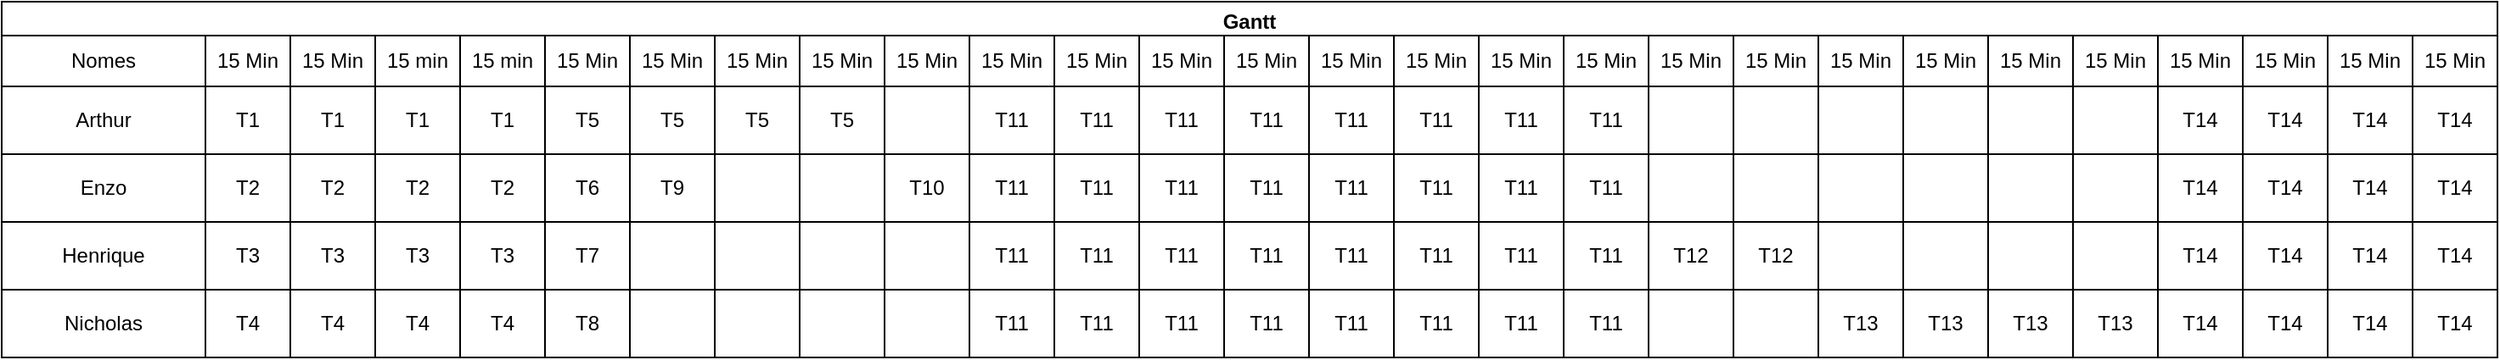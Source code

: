 <mxfile version="26.0.16">
  <diagram name="Página-1" id="eeQQNsnEdftFJ_jsFfgR">
    <mxGraphModel grid="1" page="1" gridSize="10" guides="1" tooltips="1" connect="1" arrows="1" fold="1" pageScale="1" pageWidth="850" pageHeight="1100" math="0" shadow="0">
      <root>
        <mxCell id="0" />
        <mxCell id="1" parent="0" />
        <mxCell id="PCOL6I7Mcw5lqrRU8zlc-6" value="Gantt" style="swimlane;whiteSpace=wrap;html=1;" vertex="1" parent="1">
          <mxGeometry x="130" y="290" width="1470" height="210" as="geometry">
            <mxRectangle x="120" y="40" width="70" height="30" as="alternateBounds" />
          </mxGeometry>
        </mxCell>
        <mxCell id="PCOL6I7Mcw5lqrRU8zlc-2" value="Nomes" style="swimlane;fontStyle=0;childLayout=stackLayout;horizontal=1;startSize=30;horizontalStack=0;resizeParent=1;resizeParentMax=0;resizeLast=0;collapsible=1;marginBottom=0;whiteSpace=wrap;html=1;" vertex="1" parent="PCOL6I7Mcw5lqrRU8zlc-6">
          <mxGeometry y="20" width="120" height="190" as="geometry" />
        </mxCell>
        <mxCell id="PCOL6I7Mcw5lqrRU8zlc-7" value="Arthur" style="rounded=0;whiteSpace=wrap;html=1;" vertex="1" parent="PCOL6I7Mcw5lqrRU8zlc-2">
          <mxGeometry y="30" width="120" height="40" as="geometry" />
        </mxCell>
        <mxCell id="PCOL6I7Mcw5lqrRU8zlc-11" value="Enzo" style="rounded=0;whiteSpace=wrap;html=1;" vertex="1" parent="PCOL6I7Mcw5lqrRU8zlc-2">
          <mxGeometry y="70" width="120" height="40" as="geometry" />
        </mxCell>
        <mxCell id="PCOL6I7Mcw5lqrRU8zlc-10" value="Henrique" style="rounded=0;whiteSpace=wrap;html=1;" vertex="1" parent="PCOL6I7Mcw5lqrRU8zlc-2">
          <mxGeometry y="110" width="120" height="40" as="geometry" />
        </mxCell>
        <mxCell id="PCOL6I7Mcw5lqrRU8zlc-9" value="Nicholas" style="rounded=0;whiteSpace=wrap;html=1;" vertex="1" parent="PCOL6I7Mcw5lqrRU8zlc-2">
          <mxGeometry y="150" width="120" height="40" as="geometry" />
        </mxCell>
        <mxCell id="PCOL6I7Mcw5lqrRU8zlc-14" value="15 Min" style="swimlane;fontStyle=0;childLayout=stackLayout;horizontal=1;startSize=30;horizontalStack=0;resizeParent=1;resizeParentMax=0;resizeLast=0;collapsible=1;marginBottom=0;whiteSpace=wrap;html=1;" vertex="1" parent="PCOL6I7Mcw5lqrRU8zlc-6">
          <mxGeometry x="120" y="20" width="50" height="190" as="geometry" />
        </mxCell>
        <mxCell id="PCOL6I7Mcw5lqrRU8zlc-15" value="T1" style="rounded=0;whiteSpace=wrap;html=1;" vertex="1" parent="PCOL6I7Mcw5lqrRU8zlc-14">
          <mxGeometry y="30" width="50" height="40" as="geometry" />
        </mxCell>
        <mxCell id="PCOL6I7Mcw5lqrRU8zlc-16" value="T2" style="rounded=0;whiteSpace=wrap;html=1;" vertex="1" parent="PCOL6I7Mcw5lqrRU8zlc-14">
          <mxGeometry y="70" width="50" height="40" as="geometry" />
        </mxCell>
        <mxCell id="PCOL6I7Mcw5lqrRU8zlc-17" value="T3" style="rounded=0;whiteSpace=wrap;html=1;" vertex="1" parent="PCOL6I7Mcw5lqrRU8zlc-14">
          <mxGeometry y="110" width="50" height="40" as="geometry" />
        </mxCell>
        <mxCell id="PCOL6I7Mcw5lqrRU8zlc-18" value="T4" style="rounded=0;whiteSpace=wrap;html=1;" vertex="1" parent="PCOL6I7Mcw5lqrRU8zlc-14">
          <mxGeometry y="150" width="50" height="40" as="geometry" />
        </mxCell>
        <mxCell id="gLorMak9BMM6MCDxPcI1-6" value="15 Min" style="swimlane;fontStyle=0;childLayout=stackLayout;horizontal=1;startSize=30;horizontalStack=0;resizeParent=1;resizeParentMax=0;resizeLast=0;collapsible=1;marginBottom=0;whiteSpace=wrap;html=1;" vertex="1" parent="PCOL6I7Mcw5lqrRU8zlc-6">
          <mxGeometry x="170" y="20" width="50" height="190" as="geometry" />
        </mxCell>
        <mxCell id="gLorMak9BMM6MCDxPcI1-7" value="T1" style="rounded=0;whiteSpace=wrap;html=1;" vertex="1" parent="gLorMak9BMM6MCDxPcI1-6">
          <mxGeometry y="30" width="50" height="40" as="geometry" />
        </mxCell>
        <mxCell id="gLorMak9BMM6MCDxPcI1-8" value="T2" style="rounded=0;whiteSpace=wrap;html=1;" vertex="1" parent="gLorMak9BMM6MCDxPcI1-6">
          <mxGeometry y="70" width="50" height="40" as="geometry" />
        </mxCell>
        <mxCell id="gLorMak9BMM6MCDxPcI1-9" value="T3" style="rounded=0;whiteSpace=wrap;html=1;" vertex="1" parent="gLorMak9BMM6MCDxPcI1-6">
          <mxGeometry y="110" width="50" height="40" as="geometry" />
        </mxCell>
        <mxCell id="gLorMak9BMM6MCDxPcI1-10" value="T4" style="rounded=0;whiteSpace=wrap;html=1;" vertex="1" parent="gLorMak9BMM6MCDxPcI1-6">
          <mxGeometry y="150" width="50" height="40" as="geometry" />
        </mxCell>
        <mxCell id="PCOL6I7Mcw5lqrRU8zlc-39" value="15 Min" style="swimlane;fontStyle=0;childLayout=stackLayout;horizontal=1;startSize=30;horizontalStack=0;resizeParent=1;resizeParentMax=0;resizeLast=0;collapsible=1;marginBottom=0;whiteSpace=wrap;html=1;" vertex="1" parent="PCOL6I7Mcw5lqrRU8zlc-6">
          <mxGeometry x="320" y="20" width="50" height="190" as="geometry" />
        </mxCell>
        <mxCell id="PCOL6I7Mcw5lqrRU8zlc-40" value="T5" style="rounded=0;whiteSpace=wrap;html=1;" vertex="1" parent="PCOL6I7Mcw5lqrRU8zlc-39">
          <mxGeometry y="30" width="50" height="40" as="geometry" />
        </mxCell>
        <mxCell id="PCOL6I7Mcw5lqrRU8zlc-41" value="T6" style="rounded=0;whiteSpace=wrap;html=1;" vertex="1" parent="PCOL6I7Mcw5lqrRU8zlc-39">
          <mxGeometry y="70" width="50" height="40" as="geometry" />
        </mxCell>
        <mxCell id="PCOL6I7Mcw5lqrRU8zlc-126" value="T7" style="rounded=0;whiteSpace=wrap;html=1;" vertex="1" parent="PCOL6I7Mcw5lqrRU8zlc-39">
          <mxGeometry y="110" width="50" height="40" as="geometry" />
        </mxCell>
        <mxCell id="PCOL6I7Mcw5lqrRU8zlc-125" value="T8" style="rounded=0;whiteSpace=wrap;html=1;" vertex="1" parent="PCOL6I7Mcw5lqrRU8zlc-39">
          <mxGeometry y="150" width="50" height="40" as="geometry" />
        </mxCell>
        <mxCell id="PCOL6I7Mcw5lqrRU8zlc-63" value="15 Min" style="swimlane;fontStyle=0;childLayout=stackLayout;horizontal=1;startSize=30;horizontalStack=0;resizeParent=1;resizeParentMax=0;resizeLast=0;collapsible=1;marginBottom=0;whiteSpace=wrap;html=1;" vertex="1" parent="PCOL6I7Mcw5lqrRU8zlc-6">
          <mxGeometry x="370" y="20" width="50" height="190" as="geometry" />
        </mxCell>
        <mxCell id="PCOL6I7Mcw5lqrRU8zlc-64" value="T5" style="rounded=0;whiteSpace=wrap;html=1;" vertex="1" parent="PCOL6I7Mcw5lqrRU8zlc-63">
          <mxGeometry y="30" width="50" height="40" as="geometry" />
        </mxCell>
        <mxCell id="PCOL6I7Mcw5lqrRU8zlc-65" value="T9" style="rounded=0;whiteSpace=wrap;html=1;" vertex="1" parent="PCOL6I7Mcw5lqrRU8zlc-63">
          <mxGeometry y="70" width="50" height="40" as="geometry" />
        </mxCell>
        <mxCell id="PCOL6I7Mcw5lqrRU8zlc-66" value="" style="rounded=0;whiteSpace=wrap;html=1;" vertex="1" parent="PCOL6I7Mcw5lqrRU8zlc-63">
          <mxGeometry y="110" width="50" height="40" as="geometry" />
        </mxCell>
        <mxCell id="PCOL6I7Mcw5lqrRU8zlc-67" value="" style="rounded=0;whiteSpace=wrap;html=1;" vertex="1" parent="PCOL6I7Mcw5lqrRU8zlc-63">
          <mxGeometry y="150" width="50" height="40" as="geometry" />
        </mxCell>
        <mxCell id="PCOL6I7Mcw5lqrRU8zlc-73" value="15 Min" style="swimlane;fontStyle=0;childLayout=stackLayout;horizontal=1;startSize=30;horizontalStack=0;resizeParent=1;resizeParentMax=0;resizeLast=0;collapsible=1;marginBottom=0;whiteSpace=wrap;html=1;" vertex="1" parent="PCOL6I7Mcw5lqrRU8zlc-6">
          <mxGeometry x="420" y="20" width="50" height="190" as="geometry" />
        </mxCell>
        <mxCell id="PCOL6I7Mcw5lqrRU8zlc-74" value="T5" style="rounded=0;whiteSpace=wrap;html=1;" vertex="1" parent="PCOL6I7Mcw5lqrRU8zlc-73">
          <mxGeometry y="30" width="50" height="40" as="geometry" />
        </mxCell>
        <mxCell id="PCOL6I7Mcw5lqrRU8zlc-75" value="" style="rounded=0;whiteSpace=wrap;html=1;" vertex="1" parent="PCOL6I7Mcw5lqrRU8zlc-73">
          <mxGeometry y="70" width="50" height="40" as="geometry" />
        </mxCell>
        <mxCell id="PCOL6I7Mcw5lqrRU8zlc-76" value="" style="rounded=0;whiteSpace=wrap;html=1;" vertex="1" parent="PCOL6I7Mcw5lqrRU8zlc-73">
          <mxGeometry y="110" width="50" height="40" as="geometry" />
        </mxCell>
        <mxCell id="PCOL6I7Mcw5lqrRU8zlc-77" value="" style="rounded=0;whiteSpace=wrap;html=1;" vertex="1" parent="PCOL6I7Mcw5lqrRU8zlc-73">
          <mxGeometry y="150" width="50" height="40" as="geometry" />
        </mxCell>
        <mxCell id="gLorMak9BMM6MCDxPcI1-21" value="15 Min" style="swimlane;fontStyle=0;childLayout=stackLayout;horizontal=1;startSize=30;horizontalStack=0;resizeParent=1;resizeParentMax=0;resizeLast=0;collapsible=1;marginBottom=0;whiteSpace=wrap;html=1;" vertex="1" parent="PCOL6I7Mcw5lqrRU8zlc-6">
          <mxGeometry x="470" y="20" width="50" height="190" as="geometry" />
        </mxCell>
        <mxCell id="gLorMak9BMM6MCDxPcI1-22" value="T5" style="rounded=0;whiteSpace=wrap;html=1;" vertex="1" parent="gLorMak9BMM6MCDxPcI1-21">
          <mxGeometry y="30" width="50" height="40" as="geometry" />
        </mxCell>
        <mxCell id="gLorMak9BMM6MCDxPcI1-23" value="" style="rounded=0;whiteSpace=wrap;html=1;" vertex="1" parent="gLorMak9BMM6MCDxPcI1-21">
          <mxGeometry y="70" width="50" height="40" as="geometry" />
        </mxCell>
        <mxCell id="gLorMak9BMM6MCDxPcI1-24" value="" style="rounded=0;whiteSpace=wrap;html=1;" vertex="1" parent="gLorMak9BMM6MCDxPcI1-21">
          <mxGeometry y="110" width="50" height="40" as="geometry" />
        </mxCell>
        <mxCell id="gLorMak9BMM6MCDxPcI1-25" value="" style="rounded=0;whiteSpace=wrap;html=1;" vertex="1" parent="gLorMak9BMM6MCDxPcI1-21">
          <mxGeometry y="150" width="50" height="40" as="geometry" />
        </mxCell>
        <mxCell id="PCOL6I7Mcw5lqrRU8zlc-78" value="15 Min" style="swimlane;fontStyle=0;childLayout=stackLayout;horizontal=1;startSize=30;horizontalStack=0;resizeParent=1;resizeParentMax=0;resizeLast=0;collapsible=1;marginBottom=0;whiteSpace=wrap;html=1;" vertex="1" parent="PCOL6I7Mcw5lqrRU8zlc-6">
          <mxGeometry x="520" y="20" width="50" height="190" as="geometry" />
        </mxCell>
        <mxCell id="PCOL6I7Mcw5lqrRU8zlc-79" value="" style="rounded=0;whiteSpace=wrap;html=1;" vertex="1" parent="PCOL6I7Mcw5lqrRU8zlc-78">
          <mxGeometry y="30" width="50" height="40" as="geometry" />
        </mxCell>
        <mxCell id="PCOL6I7Mcw5lqrRU8zlc-80" value="T10" style="rounded=0;whiteSpace=wrap;html=1;" vertex="1" parent="PCOL6I7Mcw5lqrRU8zlc-78">
          <mxGeometry y="70" width="50" height="40" as="geometry" />
        </mxCell>
        <mxCell id="PCOL6I7Mcw5lqrRU8zlc-81" value="" style="rounded=0;whiteSpace=wrap;html=1;" vertex="1" parent="PCOL6I7Mcw5lqrRU8zlc-78">
          <mxGeometry y="110" width="50" height="40" as="geometry" />
        </mxCell>
        <mxCell id="PCOL6I7Mcw5lqrRU8zlc-82" value="" style="rounded=0;whiteSpace=wrap;html=1;" vertex="1" parent="PCOL6I7Mcw5lqrRU8zlc-78">
          <mxGeometry y="150" width="50" height="40" as="geometry" />
        </mxCell>
        <mxCell id="PCOL6I7Mcw5lqrRU8zlc-93" value="15 Min" style="swimlane;fontStyle=0;childLayout=stackLayout;horizontal=1;startSize=30;horizontalStack=0;resizeParent=1;resizeParentMax=0;resizeLast=0;collapsible=1;marginBottom=0;whiteSpace=wrap;html=1;" vertex="1" parent="PCOL6I7Mcw5lqrRU8zlc-6">
          <mxGeometry x="570" y="20" width="50" height="190" as="geometry" />
        </mxCell>
        <mxCell id="PCOL6I7Mcw5lqrRU8zlc-94" value="T11" style="rounded=0;whiteSpace=wrap;html=1;" vertex="1" parent="PCOL6I7Mcw5lqrRU8zlc-93">
          <mxGeometry y="30" width="50" height="40" as="geometry" />
        </mxCell>
        <mxCell id="PCOL6I7Mcw5lqrRU8zlc-95" value="T11" style="rounded=0;whiteSpace=wrap;html=1;" vertex="1" parent="PCOL6I7Mcw5lqrRU8zlc-93">
          <mxGeometry y="70" width="50" height="40" as="geometry" />
        </mxCell>
        <mxCell id="PCOL6I7Mcw5lqrRU8zlc-96" value="T11" style="rounded=0;whiteSpace=wrap;html=1;" vertex="1" parent="PCOL6I7Mcw5lqrRU8zlc-93">
          <mxGeometry y="110" width="50" height="40" as="geometry" />
        </mxCell>
        <mxCell id="PCOL6I7Mcw5lqrRU8zlc-97" value="T11" style="rounded=0;whiteSpace=wrap;html=1;" vertex="1" parent="PCOL6I7Mcw5lqrRU8zlc-93">
          <mxGeometry y="150" width="50" height="40" as="geometry" />
        </mxCell>
        <mxCell id="gLorMak9BMM6MCDxPcI1-27" value="15 Min" style="swimlane;fontStyle=0;childLayout=stackLayout;horizontal=1;startSize=30;horizontalStack=0;resizeParent=1;resizeParentMax=0;resizeLast=0;collapsible=1;marginBottom=0;whiteSpace=wrap;html=1;" vertex="1" parent="PCOL6I7Mcw5lqrRU8zlc-6">
          <mxGeometry x="620" y="20" width="50" height="190" as="geometry" />
        </mxCell>
        <mxCell id="gLorMak9BMM6MCDxPcI1-28" value="T11" style="rounded=0;whiteSpace=wrap;html=1;" vertex="1" parent="gLorMak9BMM6MCDxPcI1-27">
          <mxGeometry y="30" width="50" height="40" as="geometry" />
        </mxCell>
        <mxCell id="gLorMak9BMM6MCDxPcI1-29" value="T11" style="rounded=0;whiteSpace=wrap;html=1;" vertex="1" parent="gLorMak9BMM6MCDxPcI1-27">
          <mxGeometry y="70" width="50" height="40" as="geometry" />
        </mxCell>
        <mxCell id="gLorMak9BMM6MCDxPcI1-30" value="T11" style="rounded=0;whiteSpace=wrap;html=1;" vertex="1" parent="gLorMak9BMM6MCDxPcI1-27">
          <mxGeometry y="110" width="50" height="40" as="geometry" />
        </mxCell>
        <mxCell id="gLorMak9BMM6MCDxPcI1-31" value="T11" style="rounded=0;whiteSpace=wrap;html=1;" vertex="1" parent="gLorMak9BMM6MCDxPcI1-27">
          <mxGeometry y="150" width="50" height="40" as="geometry" />
        </mxCell>
        <mxCell id="gLorMak9BMM6MCDxPcI1-32" value="15 Min" style="swimlane;fontStyle=0;childLayout=stackLayout;horizontal=1;startSize=30;horizontalStack=0;resizeParent=1;resizeParentMax=0;resizeLast=0;collapsible=1;marginBottom=0;whiteSpace=wrap;html=1;" vertex="1" parent="PCOL6I7Mcw5lqrRU8zlc-6">
          <mxGeometry x="670" y="20" width="50" height="190" as="geometry" />
        </mxCell>
        <mxCell id="gLorMak9BMM6MCDxPcI1-33" value="T11" style="rounded=0;whiteSpace=wrap;html=1;" vertex="1" parent="gLorMak9BMM6MCDxPcI1-32">
          <mxGeometry y="30" width="50" height="40" as="geometry" />
        </mxCell>
        <mxCell id="gLorMak9BMM6MCDxPcI1-34" value="T11" style="rounded=0;whiteSpace=wrap;html=1;" vertex="1" parent="gLorMak9BMM6MCDxPcI1-32">
          <mxGeometry y="70" width="50" height="40" as="geometry" />
        </mxCell>
        <mxCell id="gLorMak9BMM6MCDxPcI1-35" value="T11" style="rounded=0;whiteSpace=wrap;html=1;" vertex="1" parent="gLorMak9BMM6MCDxPcI1-32">
          <mxGeometry y="110" width="50" height="40" as="geometry" />
        </mxCell>
        <mxCell id="gLorMak9BMM6MCDxPcI1-36" value="T11" style="rounded=0;whiteSpace=wrap;html=1;" vertex="1" parent="gLorMak9BMM6MCDxPcI1-32">
          <mxGeometry y="150" width="50" height="40" as="geometry" />
        </mxCell>
        <mxCell id="gLorMak9BMM6MCDxPcI1-47" value="15 Min" style="swimlane;fontStyle=0;childLayout=stackLayout;horizontal=1;startSize=30;horizontalStack=0;resizeParent=1;resizeParentMax=0;resizeLast=0;collapsible=1;marginBottom=0;whiteSpace=wrap;html=1;" vertex="1" parent="PCOL6I7Mcw5lqrRU8zlc-6">
          <mxGeometry x="770" y="20" width="50" height="190" as="geometry" />
        </mxCell>
        <mxCell id="gLorMak9BMM6MCDxPcI1-48" value="T11" style="rounded=0;whiteSpace=wrap;html=1;" vertex="1" parent="gLorMak9BMM6MCDxPcI1-47">
          <mxGeometry y="30" width="50" height="40" as="geometry" />
        </mxCell>
        <mxCell id="gLorMak9BMM6MCDxPcI1-49" value="T11" style="rounded=0;whiteSpace=wrap;html=1;" vertex="1" parent="gLorMak9BMM6MCDxPcI1-47">
          <mxGeometry y="70" width="50" height="40" as="geometry" />
        </mxCell>
        <mxCell id="gLorMak9BMM6MCDxPcI1-50" value="T11" style="rounded=0;whiteSpace=wrap;html=1;" vertex="1" parent="gLorMak9BMM6MCDxPcI1-47">
          <mxGeometry y="110" width="50" height="40" as="geometry" />
        </mxCell>
        <mxCell id="gLorMak9BMM6MCDxPcI1-51" value="T11" style="rounded=0;whiteSpace=wrap;html=1;" vertex="1" parent="gLorMak9BMM6MCDxPcI1-47">
          <mxGeometry y="150" width="50" height="40" as="geometry" />
        </mxCell>
        <mxCell id="gLorMak9BMM6MCDxPcI1-42" value="15 Min" style="swimlane;fontStyle=0;childLayout=stackLayout;horizontal=1;startSize=30;horizontalStack=0;resizeParent=1;resizeParentMax=0;resizeLast=0;collapsible=1;marginBottom=0;whiteSpace=wrap;html=1;" vertex="1" parent="PCOL6I7Mcw5lqrRU8zlc-6">
          <mxGeometry x="820" y="20" width="50" height="190" as="geometry">
            <mxRectangle x="990" y="100" width="80" height="30" as="alternateBounds" />
          </mxGeometry>
        </mxCell>
        <mxCell id="gLorMak9BMM6MCDxPcI1-43" value="T11" style="rounded=0;whiteSpace=wrap;html=1;" vertex="1" parent="gLorMak9BMM6MCDxPcI1-42">
          <mxGeometry y="30" width="50" height="40" as="geometry" />
        </mxCell>
        <mxCell id="gLorMak9BMM6MCDxPcI1-44" value="T11" style="rounded=0;whiteSpace=wrap;html=1;" vertex="1" parent="gLorMak9BMM6MCDxPcI1-42">
          <mxGeometry y="70" width="50" height="40" as="geometry" />
        </mxCell>
        <mxCell id="gLorMak9BMM6MCDxPcI1-45" value="T11" style="rounded=0;whiteSpace=wrap;html=1;" vertex="1" parent="gLorMak9BMM6MCDxPcI1-42">
          <mxGeometry y="110" width="50" height="40" as="geometry" />
        </mxCell>
        <mxCell id="gLorMak9BMM6MCDxPcI1-46" value="T11" style="rounded=0;whiteSpace=wrap;html=1;" vertex="1" parent="gLorMak9BMM6MCDxPcI1-42">
          <mxGeometry y="150" width="50" height="40" as="geometry" />
        </mxCell>
        <mxCell id="gLorMak9BMM6MCDxPcI1-52" value="15 Min" style="swimlane;fontStyle=0;childLayout=stackLayout;horizontal=1;startSize=30;horizontalStack=0;resizeParent=1;resizeParentMax=0;resizeLast=0;collapsible=1;marginBottom=0;whiteSpace=wrap;html=1;" vertex="1" parent="PCOL6I7Mcw5lqrRU8zlc-6">
          <mxGeometry x="870" y="20" width="50" height="190" as="geometry" />
        </mxCell>
        <mxCell id="gLorMak9BMM6MCDxPcI1-53" value="T11" style="rounded=0;whiteSpace=wrap;html=1;" vertex="1" parent="gLorMak9BMM6MCDxPcI1-52">
          <mxGeometry y="30" width="50" height="40" as="geometry" />
        </mxCell>
        <mxCell id="gLorMak9BMM6MCDxPcI1-54" value="T11" style="rounded=0;whiteSpace=wrap;html=1;" vertex="1" parent="gLorMak9BMM6MCDxPcI1-52">
          <mxGeometry y="70" width="50" height="40" as="geometry" />
        </mxCell>
        <mxCell id="gLorMak9BMM6MCDxPcI1-55" value="T11" style="rounded=0;whiteSpace=wrap;html=1;" vertex="1" parent="gLorMak9BMM6MCDxPcI1-52">
          <mxGeometry y="110" width="50" height="40" as="geometry" />
        </mxCell>
        <mxCell id="gLorMak9BMM6MCDxPcI1-56" value="T11" style="rounded=0;whiteSpace=wrap;html=1;" vertex="1" parent="gLorMak9BMM6MCDxPcI1-52">
          <mxGeometry y="150" width="50" height="40" as="geometry" />
        </mxCell>
        <mxCell id="gLorMak9BMM6MCDxPcI1-57" value="15 Min" style="swimlane;fontStyle=0;childLayout=stackLayout;horizontal=1;startSize=30;horizontalStack=0;resizeParent=1;resizeParentMax=0;resizeLast=0;collapsible=1;marginBottom=0;whiteSpace=wrap;html=1;" vertex="1" parent="PCOL6I7Mcw5lqrRU8zlc-6">
          <mxGeometry x="920" y="20" width="50" height="190" as="geometry" />
        </mxCell>
        <mxCell id="gLorMak9BMM6MCDxPcI1-58" value="T11" style="rounded=0;whiteSpace=wrap;html=1;" vertex="1" parent="gLorMak9BMM6MCDxPcI1-57">
          <mxGeometry y="30" width="50" height="40" as="geometry" />
        </mxCell>
        <mxCell id="gLorMak9BMM6MCDxPcI1-59" value="T11" style="rounded=0;whiteSpace=wrap;html=1;" vertex="1" parent="gLorMak9BMM6MCDxPcI1-57">
          <mxGeometry y="70" width="50" height="40" as="geometry" />
        </mxCell>
        <mxCell id="gLorMak9BMM6MCDxPcI1-60" value="T11" style="rounded=0;whiteSpace=wrap;html=1;" vertex="1" parent="gLorMak9BMM6MCDxPcI1-57">
          <mxGeometry y="110" width="50" height="40" as="geometry" />
        </mxCell>
        <mxCell id="gLorMak9BMM6MCDxPcI1-61" value="T11" style="rounded=0;whiteSpace=wrap;html=1;" vertex="1" parent="gLorMak9BMM6MCDxPcI1-57">
          <mxGeometry y="150" width="50" height="40" as="geometry" />
        </mxCell>
        <mxCell id="PCOL6I7Mcw5lqrRU8zlc-127" value="15 Min" style="swimlane;fontStyle=0;childLayout=stackLayout;horizontal=1;startSize=30;horizontalStack=0;resizeParent=1;resizeParentMax=0;resizeLast=0;collapsible=1;marginBottom=0;whiteSpace=wrap;html=1;" vertex="1" parent="PCOL6I7Mcw5lqrRU8zlc-6">
          <mxGeometry x="970" y="20" width="50" height="190" as="geometry" />
        </mxCell>
        <mxCell id="PCOL6I7Mcw5lqrRU8zlc-128" value="" style="rounded=0;whiteSpace=wrap;html=1;" vertex="1" parent="PCOL6I7Mcw5lqrRU8zlc-127">
          <mxGeometry y="30" width="50" height="40" as="geometry" />
        </mxCell>
        <mxCell id="PCOL6I7Mcw5lqrRU8zlc-129" value="" style="rounded=0;whiteSpace=wrap;html=1;" vertex="1" parent="PCOL6I7Mcw5lqrRU8zlc-127">
          <mxGeometry y="70" width="50" height="40" as="geometry" />
        </mxCell>
        <mxCell id="PCOL6I7Mcw5lqrRU8zlc-130" value="T12" style="rounded=0;whiteSpace=wrap;html=1;" vertex="1" parent="PCOL6I7Mcw5lqrRU8zlc-127">
          <mxGeometry y="110" width="50" height="40" as="geometry" />
        </mxCell>
        <mxCell id="PCOL6I7Mcw5lqrRU8zlc-131" value="" style="rounded=0;whiteSpace=wrap;html=1;" vertex="1" parent="PCOL6I7Mcw5lqrRU8zlc-127">
          <mxGeometry y="150" width="50" height="40" as="geometry" />
        </mxCell>
        <mxCell id="gLorMak9BMM6MCDxPcI1-62" value="15 Min" style="swimlane;fontStyle=0;childLayout=stackLayout;horizontal=1;startSize=30;horizontalStack=0;resizeParent=1;resizeParentMax=0;resizeLast=0;collapsible=1;marginBottom=0;whiteSpace=wrap;html=1;" vertex="1" parent="PCOL6I7Mcw5lqrRU8zlc-6">
          <mxGeometry x="1020" y="20" width="50" height="190" as="geometry" />
        </mxCell>
        <mxCell id="gLorMak9BMM6MCDxPcI1-63" value="" style="rounded=0;whiteSpace=wrap;html=1;" vertex="1" parent="gLorMak9BMM6MCDxPcI1-62">
          <mxGeometry y="30" width="50" height="40" as="geometry" />
        </mxCell>
        <mxCell id="gLorMak9BMM6MCDxPcI1-64" value="" style="rounded=0;whiteSpace=wrap;html=1;" vertex="1" parent="gLorMak9BMM6MCDxPcI1-62">
          <mxGeometry y="70" width="50" height="40" as="geometry" />
        </mxCell>
        <mxCell id="gLorMak9BMM6MCDxPcI1-65" value="T12" style="rounded=0;whiteSpace=wrap;html=1;" vertex="1" parent="gLorMak9BMM6MCDxPcI1-62">
          <mxGeometry y="110" width="50" height="40" as="geometry" />
        </mxCell>
        <mxCell id="gLorMak9BMM6MCDxPcI1-66" value="" style="rounded=0;whiteSpace=wrap;html=1;" vertex="1" parent="gLorMak9BMM6MCDxPcI1-62">
          <mxGeometry y="150" width="50" height="40" as="geometry" />
        </mxCell>
        <mxCell id="gLorMak9BMM6MCDxPcI1-72" value="15 Min" style="swimlane;fontStyle=0;childLayout=stackLayout;horizontal=1;startSize=30;horizontalStack=0;resizeParent=1;resizeParentMax=0;resizeLast=0;collapsible=1;marginBottom=0;whiteSpace=wrap;html=1;" vertex="1" parent="PCOL6I7Mcw5lqrRU8zlc-6">
          <mxGeometry x="1120" y="20" width="50" height="190" as="geometry" />
        </mxCell>
        <mxCell id="gLorMak9BMM6MCDxPcI1-73" value="" style="rounded=0;whiteSpace=wrap;html=1;" vertex="1" parent="gLorMak9BMM6MCDxPcI1-72">
          <mxGeometry y="30" width="50" height="40" as="geometry" />
        </mxCell>
        <mxCell id="gLorMak9BMM6MCDxPcI1-74" value="" style="rounded=0;whiteSpace=wrap;html=1;" vertex="1" parent="gLorMak9BMM6MCDxPcI1-72">
          <mxGeometry y="70" width="50" height="40" as="geometry" />
        </mxCell>
        <mxCell id="gLorMak9BMM6MCDxPcI1-75" value="" style="rounded=0;whiteSpace=wrap;html=1;" vertex="1" parent="gLorMak9BMM6MCDxPcI1-72">
          <mxGeometry y="110" width="50" height="40" as="geometry" />
        </mxCell>
        <mxCell id="gLorMak9BMM6MCDxPcI1-76" value="T13" style="rounded=0;whiteSpace=wrap;html=1;" vertex="1" parent="gLorMak9BMM6MCDxPcI1-72">
          <mxGeometry y="150" width="50" height="40" as="geometry" />
        </mxCell>
        <mxCell id="gLorMak9BMM6MCDxPcI1-82" value="15 Min" style="swimlane;fontStyle=0;childLayout=stackLayout;horizontal=1;startSize=30;horizontalStack=0;resizeParent=1;resizeParentMax=0;resizeLast=0;collapsible=1;marginBottom=0;whiteSpace=wrap;html=1;" vertex="1" parent="PCOL6I7Mcw5lqrRU8zlc-6">
          <mxGeometry x="1170" y="20" width="50" height="190" as="geometry" />
        </mxCell>
        <mxCell id="gLorMak9BMM6MCDxPcI1-83" value="" style="rounded=0;whiteSpace=wrap;html=1;" vertex="1" parent="gLorMak9BMM6MCDxPcI1-82">
          <mxGeometry y="30" width="50" height="40" as="geometry" />
        </mxCell>
        <mxCell id="gLorMak9BMM6MCDxPcI1-84" value="" style="rounded=0;whiteSpace=wrap;html=1;" vertex="1" parent="gLorMak9BMM6MCDxPcI1-82">
          <mxGeometry y="70" width="50" height="40" as="geometry" />
        </mxCell>
        <mxCell id="gLorMak9BMM6MCDxPcI1-85" value="" style="rounded=0;whiteSpace=wrap;html=1;" vertex="1" parent="gLorMak9BMM6MCDxPcI1-82">
          <mxGeometry y="110" width="50" height="40" as="geometry" />
        </mxCell>
        <mxCell id="gLorMak9BMM6MCDxPcI1-86" value="T13" style="rounded=0;whiteSpace=wrap;html=1;" vertex="1" parent="gLorMak9BMM6MCDxPcI1-82">
          <mxGeometry y="150" width="50" height="40" as="geometry" />
        </mxCell>
        <mxCell id="gLorMak9BMM6MCDxPcI1-77" value="15 Min" style="swimlane;fontStyle=0;childLayout=stackLayout;horizontal=1;startSize=30;horizontalStack=0;resizeParent=1;resizeParentMax=0;resizeLast=0;collapsible=1;marginBottom=0;whiteSpace=wrap;html=1;" vertex="1" parent="PCOL6I7Mcw5lqrRU8zlc-6">
          <mxGeometry x="1220" y="20" width="50" height="190" as="geometry" />
        </mxCell>
        <mxCell id="gLorMak9BMM6MCDxPcI1-78" value="" style="rounded=0;whiteSpace=wrap;html=1;" vertex="1" parent="gLorMak9BMM6MCDxPcI1-77">
          <mxGeometry y="30" width="50" height="40" as="geometry" />
        </mxCell>
        <mxCell id="gLorMak9BMM6MCDxPcI1-79" value="" style="rounded=0;whiteSpace=wrap;html=1;" vertex="1" parent="gLorMak9BMM6MCDxPcI1-77">
          <mxGeometry y="70" width="50" height="40" as="geometry" />
        </mxCell>
        <mxCell id="gLorMak9BMM6MCDxPcI1-80" value="" style="rounded=0;whiteSpace=wrap;html=1;" vertex="1" parent="gLorMak9BMM6MCDxPcI1-77">
          <mxGeometry y="110" width="50" height="40" as="geometry" />
        </mxCell>
        <mxCell id="gLorMak9BMM6MCDxPcI1-81" value="T13" style="rounded=0;whiteSpace=wrap;html=1;" vertex="1" parent="gLorMak9BMM6MCDxPcI1-77">
          <mxGeometry y="150" width="50" height="40" as="geometry" />
        </mxCell>
        <mxCell id="PCOL6I7Mcw5lqrRU8zlc-169" value="15 Min" style="swimlane;fontStyle=0;childLayout=stackLayout;horizontal=1;startSize=30;horizontalStack=0;resizeParent=1;resizeParentMax=0;resizeLast=0;collapsible=1;marginBottom=0;whiteSpace=wrap;html=1;" vertex="1" parent="PCOL6I7Mcw5lqrRU8zlc-6">
          <mxGeometry x="1270" y="20" width="50" height="190" as="geometry" />
        </mxCell>
        <mxCell id="PCOL6I7Mcw5lqrRU8zlc-170" value="T14" style="rounded=0;whiteSpace=wrap;html=1;" vertex="1" parent="PCOL6I7Mcw5lqrRU8zlc-169">
          <mxGeometry y="30" width="50" height="40" as="geometry" />
        </mxCell>
        <mxCell id="PCOL6I7Mcw5lqrRU8zlc-171" value="T14" style="rounded=0;whiteSpace=wrap;html=1;" vertex="1" parent="PCOL6I7Mcw5lqrRU8zlc-169">
          <mxGeometry y="70" width="50" height="40" as="geometry" />
        </mxCell>
        <mxCell id="PCOL6I7Mcw5lqrRU8zlc-172" value="T14" style="rounded=0;whiteSpace=wrap;html=1;" vertex="1" parent="PCOL6I7Mcw5lqrRU8zlc-169">
          <mxGeometry y="110" width="50" height="40" as="geometry" />
        </mxCell>
        <mxCell id="PCOL6I7Mcw5lqrRU8zlc-173" value="T14" style="rounded=0;whiteSpace=wrap;html=1;" vertex="1" parent="PCOL6I7Mcw5lqrRU8zlc-169">
          <mxGeometry y="150" width="50" height="40" as="geometry" />
        </mxCell>
        <mxCell id="gLorMak9BMM6MCDxPcI1-87" value="15 Min" style="swimlane;fontStyle=0;childLayout=stackLayout;horizontal=1;startSize=30;horizontalStack=0;resizeParent=1;resizeParentMax=0;resizeLast=0;collapsible=1;marginBottom=0;whiteSpace=wrap;html=1;" vertex="1" parent="PCOL6I7Mcw5lqrRU8zlc-6">
          <mxGeometry x="1320" y="20" width="50" height="190" as="geometry" />
        </mxCell>
        <mxCell id="gLorMak9BMM6MCDxPcI1-88" value="T14" style="rounded=0;whiteSpace=wrap;html=1;" vertex="1" parent="gLorMak9BMM6MCDxPcI1-87">
          <mxGeometry y="30" width="50" height="40" as="geometry" />
        </mxCell>
        <mxCell id="gLorMak9BMM6MCDxPcI1-89" value="T14" style="rounded=0;whiteSpace=wrap;html=1;" vertex="1" parent="gLorMak9BMM6MCDxPcI1-87">
          <mxGeometry y="70" width="50" height="40" as="geometry" />
        </mxCell>
        <mxCell id="gLorMak9BMM6MCDxPcI1-90" value="T14" style="rounded=0;whiteSpace=wrap;html=1;" vertex="1" parent="gLorMak9BMM6MCDxPcI1-87">
          <mxGeometry y="110" width="50" height="40" as="geometry" />
        </mxCell>
        <mxCell id="gLorMak9BMM6MCDxPcI1-91" value="T14" style="rounded=0;whiteSpace=wrap;html=1;" vertex="1" parent="gLorMak9BMM6MCDxPcI1-87">
          <mxGeometry y="150" width="50" height="40" as="geometry" />
        </mxCell>
        <mxCell id="gLorMak9BMM6MCDxPcI1-97" value="15 Min" style="swimlane;fontStyle=0;childLayout=stackLayout;horizontal=1;startSize=30;horizontalStack=0;resizeParent=1;resizeParentMax=0;resizeLast=0;collapsible=1;marginBottom=0;whiteSpace=wrap;html=1;" vertex="1" parent="PCOL6I7Mcw5lqrRU8zlc-6">
          <mxGeometry x="1420" y="20" width="50" height="190" as="geometry" />
        </mxCell>
        <mxCell id="gLorMak9BMM6MCDxPcI1-98" value="T14" style="rounded=0;whiteSpace=wrap;html=1;" vertex="1" parent="gLorMak9BMM6MCDxPcI1-97">
          <mxGeometry y="30" width="50" height="40" as="geometry" />
        </mxCell>
        <mxCell id="gLorMak9BMM6MCDxPcI1-99" value="T14" style="rounded=0;whiteSpace=wrap;html=1;" vertex="1" parent="gLorMak9BMM6MCDxPcI1-97">
          <mxGeometry y="70" width="50" height="40" as="geometry" />
        </mxCell>
        <mxCell id="gLorMak9BMM6MCDxPcI1-100" value="T14" style="rounded=0;whiteSpace=wrap;html=1;" vertex="1" parent="gLorMak9BMM6MCDxPcI1-97">
          <mxGeometry y="110" width="50" height="40" as="geometry" />
        </mxCell>
        <mxCell id="gLorMak9BMM6MCDxPcI1-101" value="T14" style="rounded=0;whiteSpace=wrap;html=1;" vertex="1" parent="gLorMak9BMM6MCDxPcI1-97">
          <mxGeometry y="150" width="50" height="40" as="geometry" />
        </mxCell>
        <mxCell id="gLorMak9BMM6MCDxPcI1-16" value="15 min" style="swimlane;fontStyle=0;childLayout=stackLayout;horizontal=1;startSize=30;horizontalStack=0;resizeParent=1;resizeParentMax=0;resizeLast=0;collapsible=1;marginBottom=0;whiteSpace=wrap;html=1;" vertex="1" parent="PCOL6I7Mcw5lqrRU8zlc-6">
          <mxGeometry x="270" y="20" width="50" height="190" as="geometry" />
        </mxCell>
        <mxCell id="gLorMak9BMM6MCDxPcI1-17" value="T1" style="rounded=0;whiteSpace=wrap;html=1;" vertex="1" parent="gLorMak9BMM6MCDxPcI1-16">
          <mxGeometry y="30" width="50" height="40" as="geometry" />
        </mxCell>
        <mxCell id="gLorMak9BMM6MCDxPcI1-18" value="T2" style="rounded=0;whiteSpace=wrap;html=1;" vertex="1" parent="gLorMak9BMM6MCDxPcI1-16">
          <mxGeometry y="70" width="50" height="40" as="geometry" />
        </mxCell>
        <mxCell id="gLorMak9BMM6MCDxPcI1-19" value="T3" style="rounded=0;whiteSpace=wrap;html=1;" vertex="1" parent="gLorMak9BMM6MCDxPcI1-16">
          <mxGeometry y="110" width="50" height="40" as="geometry" />
        </mxCell>
        <mxCell id="gLorMak9BMM6MCDxPcI1-20" value="T4" style="rounded=0;whiteSpace=wrap;html=1;" vertex="1" parent="gLorMak9BMM6MCDxPcI1-16">
          <mxGeometry y="150" width="50" height="40" as="geometry" />
        </mxCell>
        <mxCell id="gLorMak9BMM6MCDxPcI1-11" value="15 min" style="swimlane;fontStyle=0;childLayout=stackLayout;horizontal=1;startSize=30;horizontalStack=0;resizeParent=1;resizeParentMax=0;resizeLast=0;collapsible=1;marginBottom=0;whiteSpace=wrap;html=1;" vertex="1" parent="PCOL6I7Mcw5lqrRU8zlc-6">
          <mxGeometry x="220" y="20" width="50" height="190" as="geometry" />
        </mxCell>
        <mxCell id="gLorMak9BMM6MCDxPcI1-12" value="T1" style="rounded=0;whiteSpace=wrap;html=1;" vertex="1" parent="gLorMak9BMM6MCDxPcI1-11">
          <mxGeometry y="30" width="50" height="40" as="geometry" />
        </mxCell>
        <mxCell id="gLorMak9BMM6MCDxPcI1-13" value="T2" style="rounded=0;whiteSpace=wrap;html=1;" vertex="1" parent="gLorMak9BMM6MCDxPcI1-11">
          <mxGeometry y="70" width="50" height="40" as="geometry" />
        </mxCell>
        <mxCell id="gLorMak9BMM6MCDxPcI1-14" value="T3" style="rounded=0;whiteSpace=wrap;html=1;" vertex="1" parent="gLorMak9BMM6MCDxPcI1-11">
          <mxGeometry y="110" width="50" height="40" as="geometry" />
        </mxCell>
        <mxCell id="gLorMak9BMM6MCDxPcI1-15" value="T4" style="rounded=0;whiteSpace=wrap;html=1;" vertex="1" parent="gLorMak9BMM6MCDxPcI1-11">
          <mxGeometry y="150" width="50" height="40" as="geometry" />
        </mxCell>
        <mxCell id="gLorMak9BMM6MCDxPcI1-37" value="15 Min" style="swimlane;fontStyle=0;childLayout=stackLayout;horizontal=1;startSize=30;horizontalStack=0;resizeParent=1;resizeParentMax=0;resizeLast=0;collapsible=1;marginBottom=0;whiteSpace=wrap;html=1;" vertex="1" parent="PCOL6I7Mcw5lqrRU8zlc-6">
          <mxGeometry x="720" y="20" width="50" height="190" as="geometry" />
        </mxCell>
        <mxCell id="gLorMak9BMM6MCDxPcI1-38" value="T11" style="rounded=0;whiteSpace=wrap;html=1;" vertex="1" parent="gLorMak9BMM6MCDxPcI1-37">
          <mxGeometry y="30" width="50" height="40" as="geometry" />
        </mxCell>
        <mxCell id="gLorMak9BMM6MCDxPcI1-39" value="T11" style="rounded=0;whiteSpace=wrap;html=1;" vertex="1" parent="gLorMak9BMM6MCDxPcI1-37">
          <mxGeometry y="70" width="50" height="40" as="geometry" />
        </mxCell>
        <mxCell id="gLorMak9BMM6MCDxPcI1-40" value="T11" style="rounded=0;whiteSpace=wrap;html=1;" vertex="1" parent="gLorMak9BMM6MCDxPcI1-37">
          <mxGeometry y="110" width="50" height="40" as="geometry" />
        </mxCell>
        <mxCell id="gLorMak9BMM6MCDxPcI1-41" value="T11" style="rounded=0;whiteSpace=wrap;html=1;" vertex="1" parent="gLorMak9BMM6MCDxPcI1-37">
          <mxGeometry y="150" width="50" height="40" as="geometry" />
        </mxCell>
        <mxCell id="gLorMak9BMM6MCDxPcI1-67" value="15 Min" style="swimlane;fontStyle=0;childLayout=stackLayout;horizontal=1;startSize=30;horizontalStack=0;resizeParent=1;resizeParentMax=0;resizeLast=0;collapsible=1;marginBottom=0;whiteSpace=wrap;html=1;" vertex="1" parent="PCOL6I7Mcw5lqrRU8zlc-6">
          <mxGeometry x="1070" y="20" width="50" height="190" as="geometry" />
        </mxCell>
        <mxCell id="gLorMak9BMM6MCDxPcI1-68" value="" style="rounded=0;whiteSpace=wrap;html=1;" vertex="1" parent="gLorMak9BMM6MCDxPcI1-67">
          <mxGeometry y="30" width="50" height="40" as="geometry" />
        </mxCell>
        <mxCell id="gLorMak9BMM6MCDxPcI1-69" value="" style="rounded=0;whiteSpace=wrap;html=1;" vertex="1" parent="gLorMak9BMM6MCDxPcI1-67">
          <mxGeometry y="70" width="50" height="40" as="geometry" />
        </mxCell>
        <mxCell id="gLorMak9BMM6MCDxPcI1-70" value="" style="rounded=0;whiteSpace=wrap;html=1;" vertex="1" parent="gLorMak9BMM6MCDxPcI1-67">
          <mxGeometry y="110" width="50" height="40" as="geometry" />
        </mxCell>
        <mxCell id="gLorMak9BMM6MCDxPcI1-71" value="T13" style="rounded=0;whiteSpace=wrap;html=1;" vertex="1" parent="gLorMak9BMM6MCDxPcI1-67">
          <mxGeometry y="150" width="50" height="40" as="geometry" />
        </mxCell>
        <mxCell id="gLorMak9BMM6MCDxPcI1-92" value="15 Min" style="swimlane;fontStyle=0;childLayout=stackLayout;horizontal=1;startSize=30;horizontalStack=0;resizeParent=1;resizeParentMax=0;resizeLast=0;collapsible=1;marginBottom=0;whiteSpace=wrap;html=1;" vertex="1" parent="PCOL6I7Mcw5lqrRU8zlc-6">
          <mxGeometry x="1370" y="20" width="50" height="190" as="geometry" />
        </mxCell>
        <mxCell id="gLorMak9BMM6MCDxPcI1-93" value="T14" style="rounded=0;whiteSpace=wrap;html=1;" vertex="1" parent="gLorMak9BMM6MCDxPcI1-92">
          <mxGeometry y="30" width="50" height="40" as="geometry" />
        </mxCell>
        <mxCell id="gLorMak9BMM6MCDxPcI1-94" value="T14" style="rounded=0;whiteSpace=wrap;html=1;" vertex="1" parent="gLorMak9BMM6MCDxPcI1-92">
          <mxGeometry y="70" width="50" height="40" as="geometry" />
        </mxCell>
        <mxCell id="gLorMak9BMM6MCDxPcI1-95" value="T14" style="rounded=0;whiteSpace=wrap;html=1;" vertex="1" parent="gLorMak9BMM6MCDxPcI1-92">
          <mxGeometry y="110" width="50" height="40" as="geometry" />
        </mxCell>
        <mxCell id="gLorMak9BMM6MCDxPcI1-96" value="T14" style="rounded=0;whiteSpace=wrap;html=1;" vertex="1" parent="gLorMak9BMM6MCDxPcI1-92">
          <mxGeometry y="150" width="50" height="40" as="geometry" />
        </mxCell>
      </root>
    </mxGraphModel>
  </diagram>
</mxfile>
